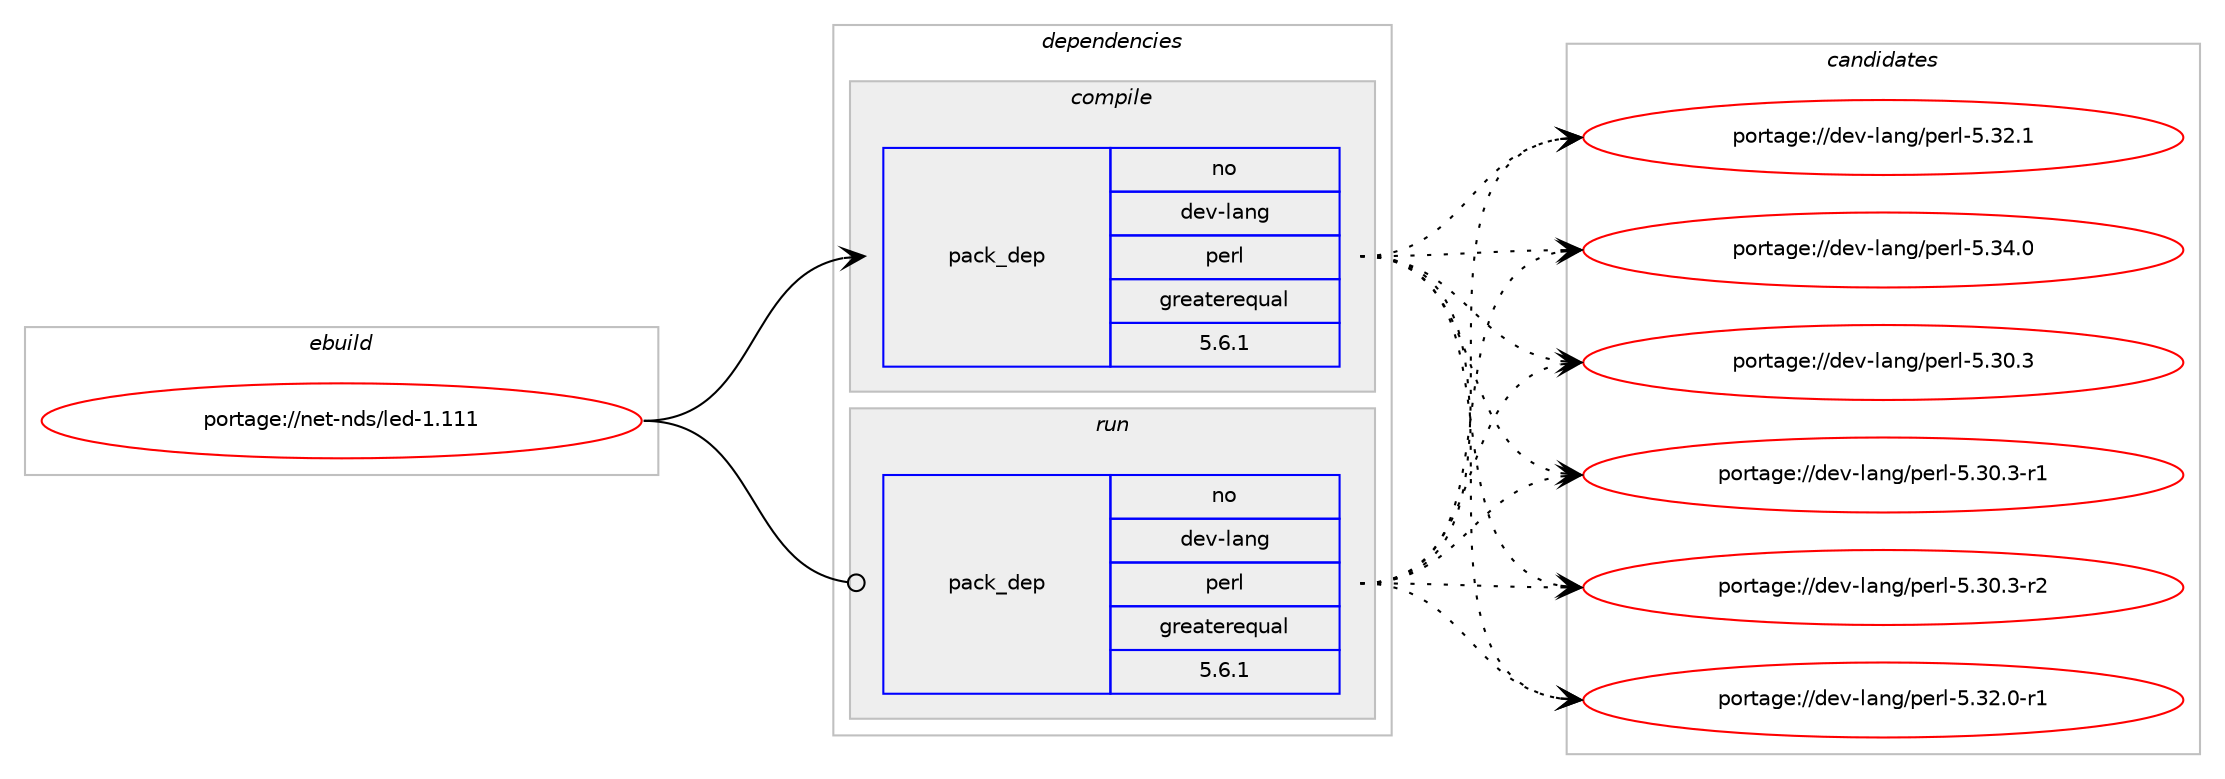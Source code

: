 digraph prolog {

# *************
# Graph options
# *************

newrank=true;
concentrate=true;
compound=true;
graph [rankdir=LR,fontname=Helvetica,fontsize=10,ranksep=1.5];#, ranksep=2.5, nodesep=0.2];
edge  [arrowhead=vee];
node  [fontname=Helvetica,fontsize=10];

# **********
# The ebuild
# **********

subgraph cluster_leftcol {
color=gray;
rank=same;
label=<<i>ebuild</i>>;
id [label="portage://net-nds/led-1.111", color=red, width=4, href="../net-nds/led-1.111.svg"];
}

# ****************
# The dependencies
# ****************

subgraph cluster_midcol {
color=gray;
label=<<i>dependencies</i>>;
subgraph cluster_compile {
fillcolor="#eeeeee";
style=filled;
label=<<i>compile</i>>;
subgraph pack76 {
dependency157 [label=<<TABLE BORDER="0" CELLBORDER="1" CELLSPACING="0" CELLPADDING="4" WIDTH="220"><TR><TD ROWSPAN="6" CELLPADDING="30">pack_dep</TD></TR><TR><TD WIDTH="110">no</TD></TR><TR><TD>dev-lang</TD></TR><TR><TD>perl</TD></TR><TR><TD>greaterequal</TD></TR><TR><TD>5.6.1</TD></TR></TABLE>>, shape=none, color=blue];
}
id:e -> dependency157:w [weight=20,style="solid",arrowhead="vee"];
# *** BEGIN UNKNOWN DEPENDENCY TYPE (TODO) ***
# id -> package_dependency(portage://net-nds/led-1.111,install,no,dev-perl,Authen-SASL,none,[,,],[],[])
# *** END UNKNOWN DEPENDENCY TYPE (TODO) ***

# *** BEGIN UNKNOWN DEPENDENCY TYPE (TODO) ***
# id -> package_dependency(portage://net-nds/led-1.111,install,no,dev-perl,URI,none,[,,],[],[])
# *** END UNKNOWN DEPENDENCY TYPE (TODO) ***

# *** BEGIN UNKNOWN DEPENDENCY TYPE (TODO) ***
# id -> package_dependency(portage://net-nds/led-1.111,install,no,dev-perl,perl-ldap,none,[,,],[],[])
# *** END UNKNOWN DEPENDENCY TYPE (TODO) ***

# *** BEGIN UNKNOWN DEPENDENCY TYPE (TODO) ***
# id -> package_dependency(portage://net-nds/led-1.111,install,no,virtual,perl-Digest-MD5,none,[,,],[],[])
# *** END UNKNOWN DEPENDENCY TYPE (TODO) ***

}
subgraph cluster_compileandrun {
fillcolor="#eeeeee";
style=filled;
label=<<i>compile and run</i>>;
}
subgraph cluster_run {
fillcolor="#eeeeee";
style=filled;
label=<<i>run</i>>;
subgraph pack77 {
dependency158 [label=<<TABLE BORDER="0" CELLBORDER="1" CELLSPACING="0" CELLPADDING="4" WIDTH="220"><TR><TD ROWSPAN="6" CELLPADDING="30">pack_dep</TD></TR><TR><TD WIDTH="110">no</TD></TR><TR><TD>dev-lang</TD></TR><TR><TD>perl</TD></TR><TR><TD>greaterequal</TD></TR><TR><TD>5.6.1</TD></TR></TABLE>>, shape=none, color=blue];
}
id:e -> dependency158:w [weight=20,style="solid",arrowhead="odot"];
# *** BEGIN UNKNOWN DEPENDENCY TYPE (TODO) ***
# id -> package_dependency(portage://net-nds/led-1.111,run,no,dev-perl,Authen-SASL,none,[,,],[],[])
# *** END UNKNOWN DEPENDENCY TYPE (TODO) ***

# *** BEGIN UNKNOWN DEPENDENCY TYPE (TODO) ***
# id -> package_dependency(portage://net-nds/led-1.111,run,no,dev-perl,URI,none,[,,],[],[])
# *** END UNKNOWN DEPENDENCY TYPE (TODO) ***

# *** BEGIN UNKNOWN DEPENDENCY TYPE (TODO) ***
# id -> package_dependency(portage://net-nds/led-1.111,run,no,dev-perl,perl-ldap,none,[,,],[],[])
# *** END UNKNOWN DEPENDENCY TYPE (TODO) ***

# *** BEGIN UNKNOWN DEPENDENCY TYPE (TODO) ***
# id -> package_dependency(portage://net-nds/led-1.111,run,no,virtual,perl-Digest-MD5,none,[,,],[],[])
# *** END UNKNOWN DEPENDENCY TYPE (TODO) ***

}
}

# **************
# The candidates
# **************

subgraph cluster_choices {
rank=same;
color=gray;
label=<<i>candidates</i>>;

subgraph choice76 {
color=black;
nodesep=1;
choice10010111845108971101034711210111410845534651484651 [label="portage://dev-lang/perl-5.30.3", color=red, width=4,href="../dev-lang/perl-5.30.3.svg"];
choice100101118451089711010347112101114108455346514846514511449 [label="portage://dev-lang/perl-5.30.3-r1", color=red, width=4,href="../dev-lang/perl-5.30.3-r1.svg"];
choice100101118451089711010347112101114108455346514846514511450 [label="portage://dev-lang/perl-5.30.3-r2", color=red, width=4,href="../dev-lang/perl-5.30.3-r2.svg"];
choice100101118451089711010347112101114108455346515046484511449 [label="portage://dev-lang/perl-5.32.0-r1", color=red, width=4,href="../dev-lang/perl-5.32.0-r1.svg"];
choice10010111845108971101034711210111410845534651504649 [label="portage://dev-lang/perl-5.32.1", color=red, width=4,href="../dev-lang/perl-5.32.1.svg"];
choice10010111845108971101034711210111410845534651524648 [label="portage://dev-lang/perl-5.34.0", color=red, width=4,href="../dev-lang/perl-5.34.0.svg"];
dependency157:e -> choice10010111845108971101034711210111410845534651484651:w [style=dotted,weight="100"];
dependency157:e -> choice100101118451089711010347112101114108455346514846514511449:w [style=dotted,weight="100"];
dependency157:e -> choice100101118451089711010347112101114108455346514846514511450:w [style=dotted,weight="100"];
dependency157:e -> choice100101118451089711010347112101114108455346515046484511449:w [style=dotted,weight="100"];
dependency157:e -> choice10010111845108971101034711210111410845534651504649:w [style=dotted,weight="100"];
dependency157:e -> choice10010111845108971101034711210111410845534651524648:w [style=dotted,weight="100"];
}
subgraph choice77 {
color=black;
nodesep=1;
choice10010111845108971101034711210111410845534651484651 [label="portage://dev-lang/perl-5.30.3", color=red, width=4,href="../dev-lang/perl-5.30.3.svg"];
choice100101118451089711010347112101114108455346514846514511449 [label="portage://dev-lang/perl-5.30.3-r1", color=red, width=4,href="../dev-lang/perl-5.30.3-r1.svg"];
choice100101118451089711010347112101114108455346514846514511450 [label="portage://dev-lang/perl-5.30.3-r2", color=red, width=4,href="../dev-lang/perl-5.30.3-r2.svg"];
choice100101118451089711010347112101114108455346515046484511449 [label="portage://dev-lang/perl-5.32.0-r1", color=red, width=4,href="../dev-lang/perl-5.32.0-r1.svg"];
choice10010111845108971101034711210111410845534651504649 [label="portage://dev-lang/perl-5.32.1", color=red, width=4,href="../dev-lang/perl-5.32.1.svg"];
choice10010111845108971101034711210111410845534651524648 [label="portage://dev-lang/perl-5.34.0", color=red, width=4,href="../dev-lang/perl-5.34.0.svg"];
dependency158:e -> choice10010111845108971101034711210111410845534651484651:w [style=dotted,weight="100"];
dependency158:e -> choice100101118451089711010347112101114108455346514846514511449:w [style=dotted,weight="100"];
dependency158:e -> choice100101118451089711010347112101114108455346514846514511450:w [style=dotted,weight="100"];
dependency158:e -> choice100101118451089711010347112101114108455346515046484511449:w [style=dotted,weight="100"];
dependency158:e -> choice10010111845108971101034711210111410845534651504649:w [style=dotted,weight="100"];
dependency158:e -> choice10010111845108971101034711210111410845534651524648:w [style=dotted,weight="100"];
}
}

}
